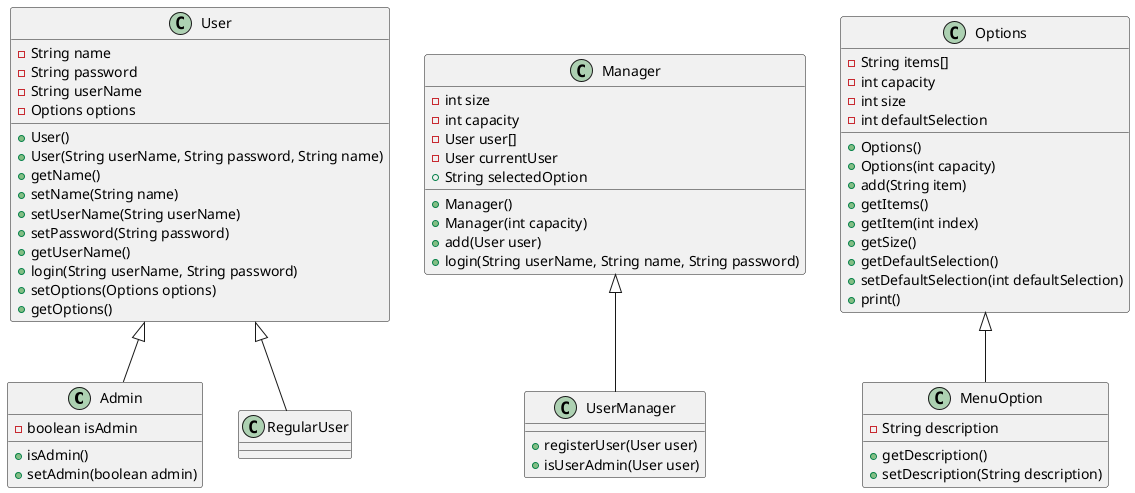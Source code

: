 @startuml
class Admin{
- boolean isAdmin
+ isAdmin()
+ setAdmin(boolean admin)
}
class User{
- String name
- String password
- String userName
- Options options
+ User()
+ User(String userName, String password, String name)
+ getName()
+ setName(String name)
+ setUserName(String userName)
+ setPassword(String password)
+ getUserName()
+ login(String userName, String password)
+ setOptions(Options options)
+ getOptions()
}
class Manager{
- int size
- int capacity
- User user[]
- User currentUser
+ String selectedOption
+ Manager()
+ Manager(int capacity)
+ add(User user)
+ login(String userName, String name, String password)
}
class MenuOption{
- String description
+ getDescription()
+ setDescription(String description)
}
class Options{
- String items[]
- int capacity
- int size
- int defaultSelection
+ Options()
+ Options(int capacity)
+ add(String item)
+ getItems()
+ getItem(int index)
+ getSize()
+ getDefaultSelection()
+ setDefaultSelection(int defaultSelection)
+ print()
}
class UserManager{
+ registerUser(User user)
+ isUserAdmin(User user)
}
class RegularUser{}
User <|-- Admin
Options <|-- MenuOption
User <|-- RegularUser
Manager <|-- UserManager
@enduml